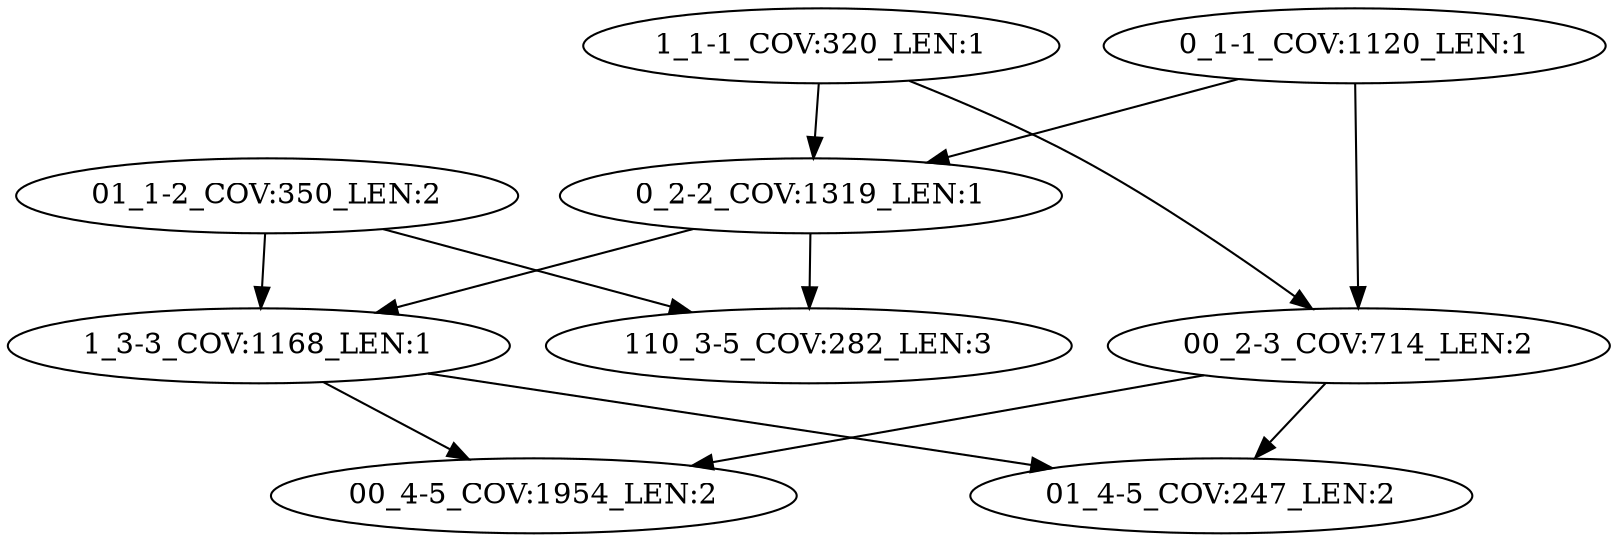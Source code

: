 digraph G {
    "0_2-2_COV:1319_LEN:1" -> "110_3-5_COV:282_LEN:3";
    "0_2-2_COV:1319_LEN:1" -> "1_3-3_COV:1168_LEN:1";
    "1_1-1_COV:320_LEN:1" -> "00_2-3_COV:714_LEN:2";
    "1_1-1_COV:320_LEN:1" -> "0_2-2_COV:1319_LEN:1";
    "00_2-3_COV:714_LEN:2" -> "01_4-5_COV:247_LEN:2";
    "00_2-3_COV:714_LEN:2" -> "00_4-5_COV:1954_LEN:2";
    "0_1-1_COV:1120_LEN:1" -> "00_2-3_COV:714_LEN:2";
    "0_1-1_COV:1120_LEN:1" -> "0_2-2_COV:1319_LEN:1";
    "01_1-2_COV:350_LEN:2" -> "110_3-5_COV:282_LEN:3";
    "01_1-2_COV:350_LEN:2" -> "1_3-3_COV:1168_LEN:1";
    "1_3-3_COV:1168_LEN:1" -> "01_4-5_COV:247_LEN:2";
    "1_3-3_COV:1168_LEN:1" -> "00_4-5_COV:1954_LEN:2";
}
